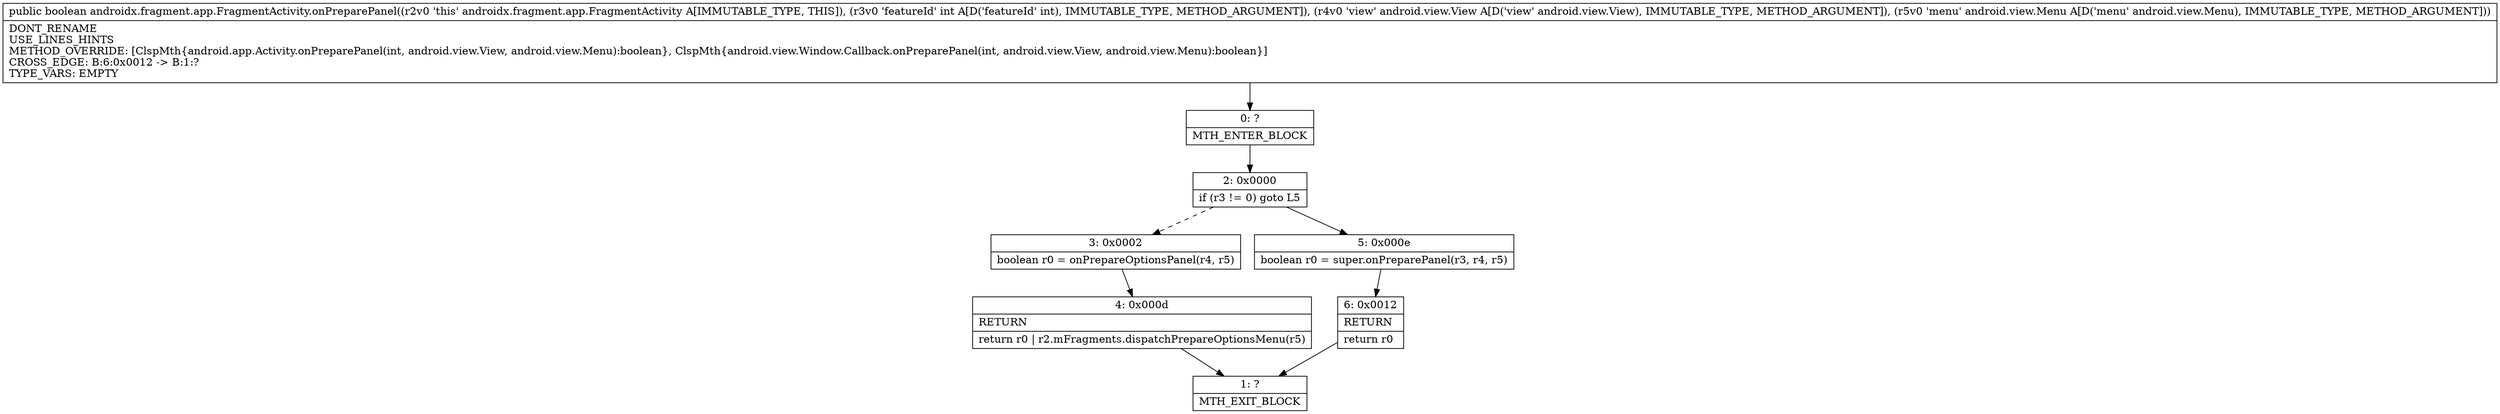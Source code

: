 digraph "CFG forandroidx.fragment.app.FragmentActivity.onPreparePanel(ILandroid\/view\/View;Landroid\/view\/Menu;)Z" {
Node_0 [shape=record,label="{0\:\ ?|MTH_ENTER_BLOCK\l}"];
Node_2 [shape=record,label="{2\:\ 0x0000|if (r3 != 0) goto L5\l}"];
Node_3 [shape=record,label="{3\:\ 0x0002|boolean r0 = onPrepareOptionsPanel(r4, r5)\l}"];
Node_4 [shape=record,label="{4\:\ 0x000d|RETURN\l|return r0 \| r2.mFragments.dispatchPrepareOptionsMenu(r5)\l}"];
Node_1 [shape=record,label="{1\:\ ?|MTH_EXIT_BLOCK\l}"];
Node_5 [shape=record,label="{5\:\ 0x000e|boolean r0 = super.onPreparePanel(r3, r4, r5)\l}"];
Node_6 [shape=record,label="{6\:\ 0x0012|RETURN\l|return r0\l}"];
MethodNode[shape=record,label="{public boolean androidx.fragment.app.FragmentActivity.onPreparePanel((r2v0 'this' androidx.fragment.app.FragmentActivity A[IMMUTABLE_TYPE, THIS]), (r3v0 'featureId' int A[D('featureId' int), IMMUTABLE_TYPE, METHOD_ARGUMENT]), (r4v0 'view' android.view.View A[D('view' android.view.View), IMMUTABLE_TYPE, METHOD_ARGUMENT]), (r5v0 'menu' android.view.Menu A[D('menu' android.view.Menu), IMMUTABLE_TYPE, METHOD_ARGUMENT]))  | DONT_RENAME\lUSE_LINES_HINTS\lMETHOD_OVERRIDE: [ClspMth\{android.app.Activity.onPreparePanel(int, android.view.View, android.view.Menu):boolean\}, ClspMth\{android.view.Window.Callback.onPreparePanel(int, android.view.View, android.view.Menu):boolean\}]\lCROSS_EDGE: B:6:0x0012 \-\> B:1:?\lTYPE_VARS: EMPTY\l}"];
MethodNode -> Node_0;Node_0 -> Node_2;
Node_2 -> Node_3[style=dashed];
Node_2 -> Node_5;
Node_3 -> Node_4;
Node_4 -> Node_1;
Node_5 -> Node_6;
Node_6 -> Node_1;
}

